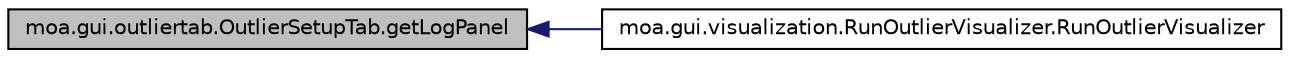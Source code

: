 digraph G
{
  edge [fontname="Helvetica",fontsize="10",labelfontname="Helvetica",labelfontsize="10"];
  node [fontname="Helvetica",fontsize="10",shape=record];
  rankdir=LR;
  Node1 [label="moa.gui.outliertab.OutlierSetupTab.getLogPanel",height=0.2,width=0.4,color="black", fillcolor="grey75", style="filled" fontcolor="black"];
  Node1 -> Node2 [dir=back,color="midnightblue",fontsize="10",style="solid",fontname="Helvetica"];
  Node2 [label="moa.gui.visualization.RunOutlierVisualizer.RunOutlierVisualizer",height=0.2,width=0.4,color="black", fillcolor="white", style="filled",URL="$classmoa_1_1gui_1_1visualization_1_1RunOutlierVisualizer.html#a10546ef98a99278a121566002e5a51a3"];
}
